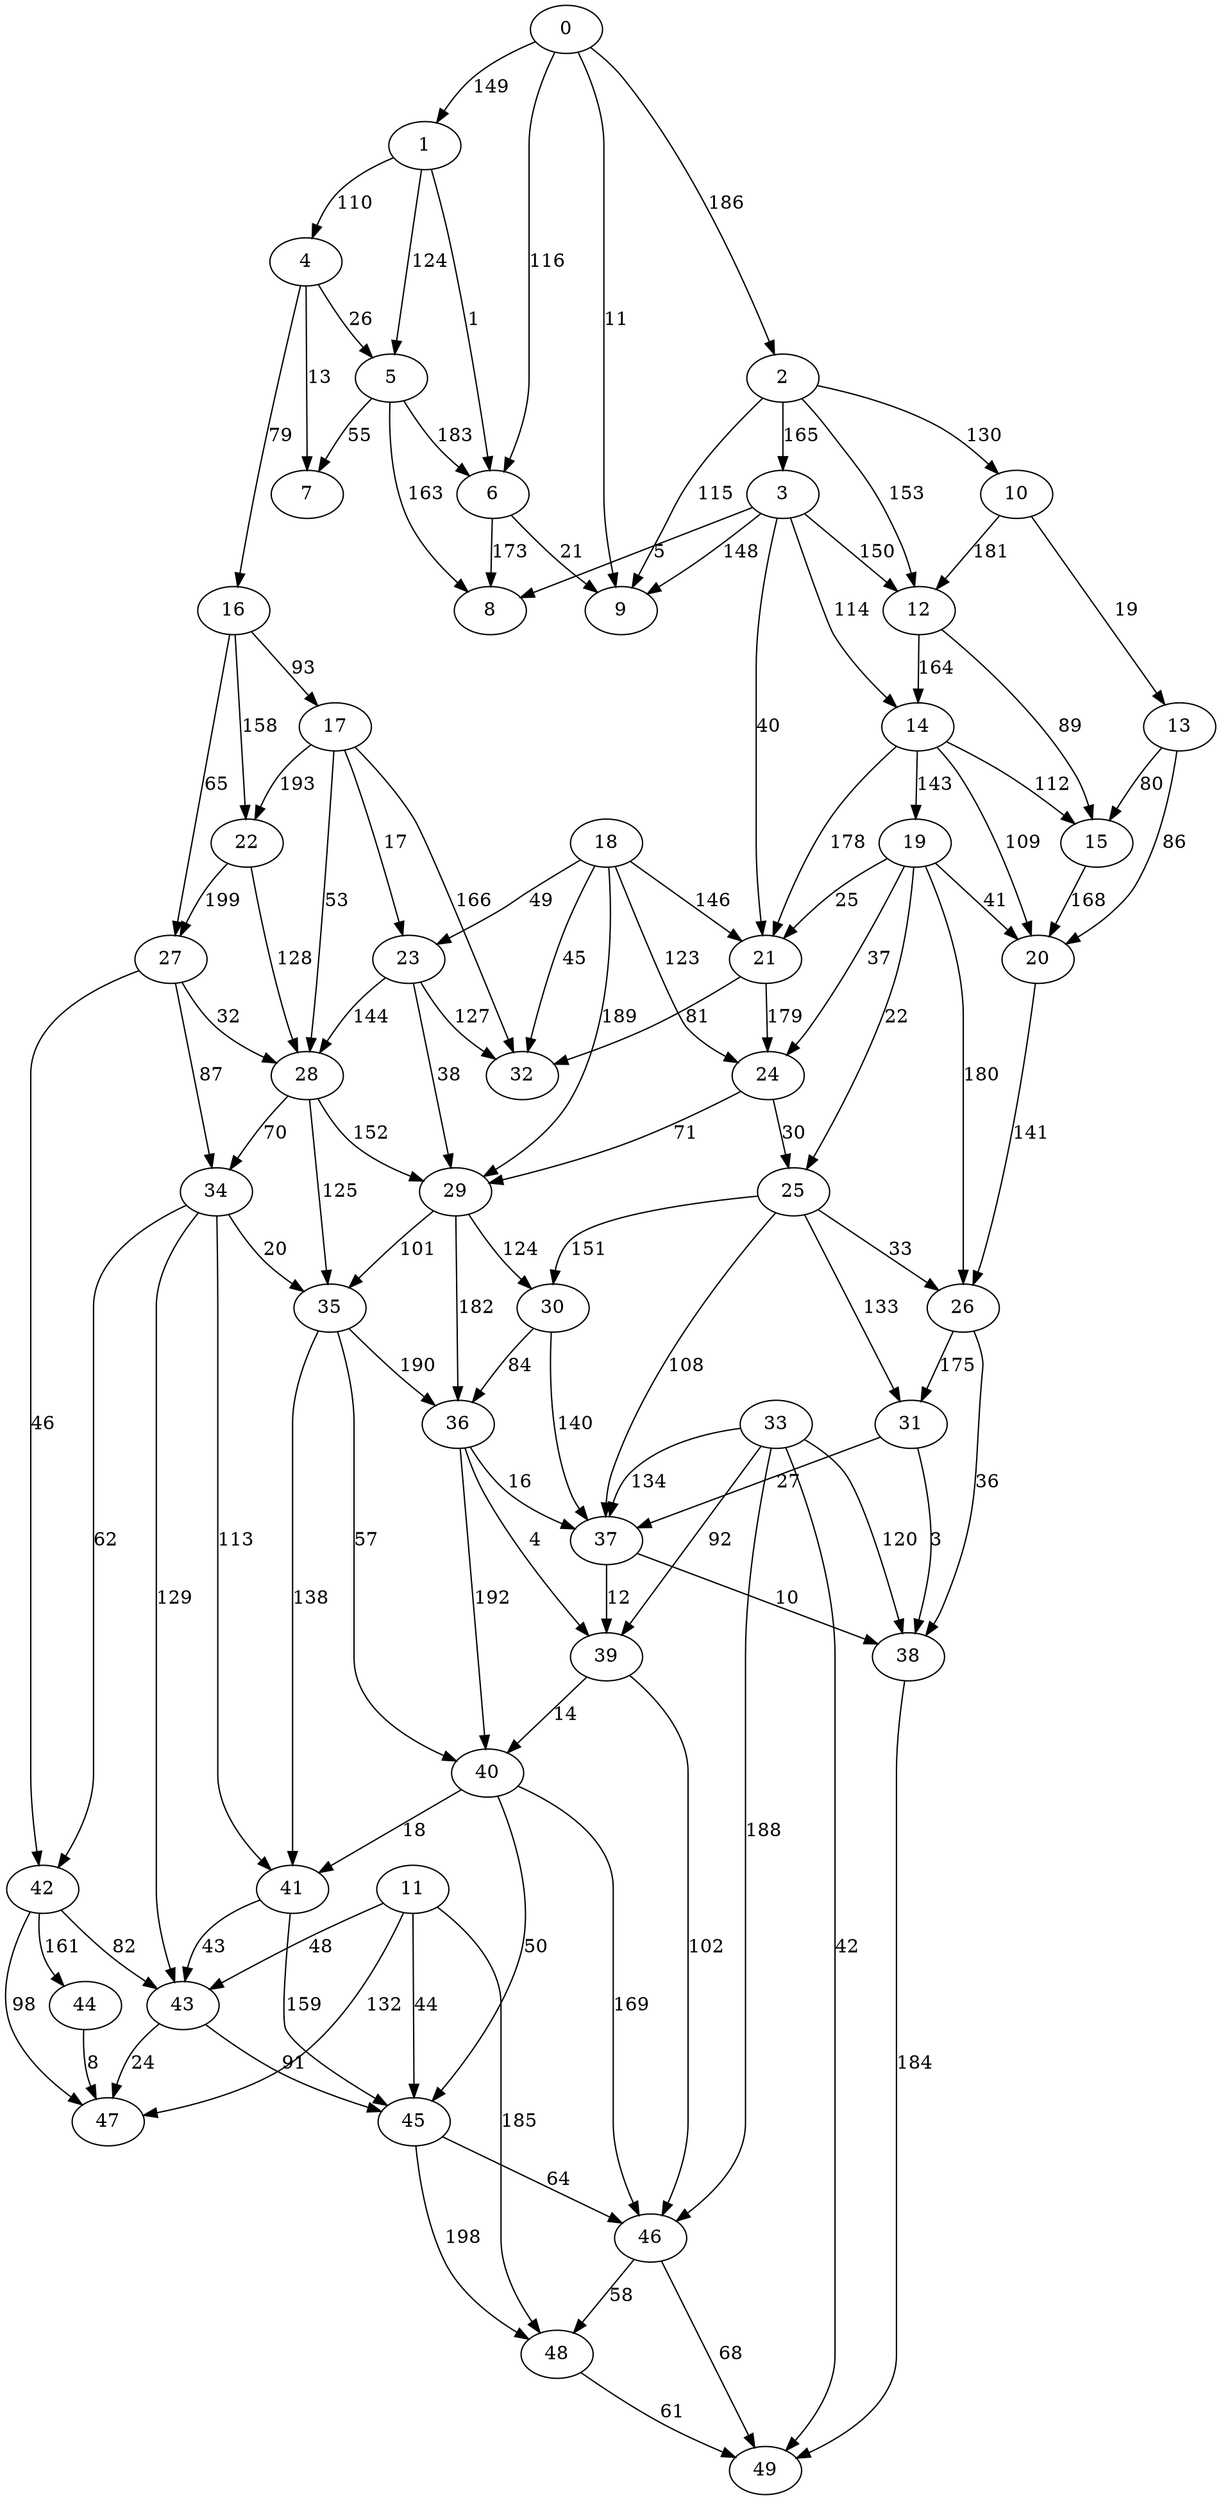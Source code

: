 digraph water {
  0 -> 1      [len = 2, label = 149]
  0 -> 2      [len = 2, label = 186]
  0 -> 6      [len = 2, label = 116]
  0 -> 9      [len = 2, label = 11]
  1 -> 4      [len = 2, label = 110]
  1 -> 5      [len = 2, label = 124]
  1 -> 6      [len = 2, label = 1]
  2 -> 9      [len = 2, label = 115]
  2 -> 3      [len = 2, label = 165]
  2 -> 12     [len = 2, label = 153]
  2 -> 10     [len = 2, label = 130]
  3 -> 9      [len = 2, label = 148]
  3 -> 12     [len = 2, label = 150]
  3 -> 14     [len = 2, label = 114]
  3 -> 21     [len = 2, label = 40]
  3 -> 8      [len = 2, label = 5]
  4 -> 5      [len = 2, label = 26]
  4 -> 7      [len = 2, label = 13]
  4 -> 16     [len = 2, label = 79]
  5 -> 6      [len = 2, label = 183]
  5 -> 8      [len = 2, label = 163]
  5 -> 7      [len = 2, label = 55]
  6 -> 8      [len = 2, label = 173]
  6 -> 9      [len = 2, label = 21]
  10 -> 12    [len = 2, label = 181]
  10 -> 13    [len = 2, label = 19]
  11 -> 47    [len = 2, label = 132]
  11 -> 43    [len = 2, label = 48]
  11 -> 45    [len = 2, label = 44]
  11 -> 48    [len = 2, label = 185]
  12 -> 14    [len = 2, label = 164]
  12 -> 15    [len = 2, label = 89]
  13 -> 15    [len = 2, label = 80]
  13 -> 20    [len = 2, label = 86]
  14 -> 15    [len = 2, label = 112]
  14 -> 20    [len = 2, label = 109]
  14 -> 19    [len = 2, label = 143]
  14 -> 21    [len = 2, label = 178]
  15 -> 20    [len = 2, label = 168]
  16 -> 17    [len = 2, label = 93]
  16 -> 22    [len = 2, label = 158]
  16 -> 27    [len = 2, label = 65]
  17 -> 32    [len = 2, label = 166]
  17 -> 23    [len = 2, label = 17]
  17 -> 28    [len = 2, label = 53]
  17 -> 22    [len = 2, label = 193]
  18 -> 32    [len = 2, label = 45]
  18 -> 21    [len = 2, label = 146]
  18 -> 24    [len = 2, label = 123]
  18 -> 29    [len = 2, label = 189]
  18 -> 23    [len = 2, label = 49]
  19 -> 20    [len = 2, label = 41]
  19 -> 26    [len = 2, label = 180]
  19 -> 25    [len = 2, label = 22]
  19 -> 24    [len = 2, label = 37]
  19 -> 21    [len = 2, label = 25]
  20 -> 26    [len = 2, label = 141]
  21 -> 24    [len = 2, label = 179]
  21 -> 32    [len = 2, label = 81]
  22 -> 28    [len = 2, label = 128]
  22 -> 27    [len = 2, label = 199]
  23 -> 32    [len = 2, label = 127]
  23 -> 29    [len = 2, label = 38]
  23 -> 28    [len = 2, label = 144]
  24 -> 25    [len = 2, label = 30]
  24 -> 29    [len = 2, label = 71]
  25 -> 26    [len = 2, label = 33]
  25 -> 31    [len = 2, label = 133]
  25 -> 37    [len = 2, label = 108]
  25 -> 30    [len = 2, label = 151]
  26 -> 31    [len = 2, label = 175]
  26 -> 38    [len = 2, label = 36]
  27 -> 28    [len = 2, label = 32]
  27 -> 34    [len = 2, label = 87]
  27 -> 42    [len = 2, label = 46]
  28 -> 29    [len = 2, label = 152]
  28 -> 34    [len = 2, label = 70]
  28 -> 35    [len = 2, label = 125]
  29 -> 30    [len = 2, label = 124]
  29 -> 36    [len = 2, label = 182]
  29 -> 35    [len = 2, label = 101]
  30 -> 37    [len = 2, label = 140]
  30 -> 36    [len = 2, label = 84]
  31 -> 38    [len = 2, label = 3]
  31 -> 37    [len = 2, label = 27]
  33 -> 37    [len = 2, label = 134]
  33 -> 38    [len = 2, label = 120]
  33 -> 49    [len = 2, label = 42]
  33 -> 46    [len = 2, label = 188]
  33 -> 39    [len = 2, label = 92]
  34 -> 35    [len = 2, label = 20]
  34 -> 41    [len = 2, label = 113]
  34 -> 43    [len = 2, label = 129]
  34 -> 42    [len = 2, label = 62]
  35 -> 36    [len = 2, label = 190]
  35 -> 40    [len = 2, label = 57]
  35 -> 41    [len = 2, label = 138]
  36 -> 37    [len = 2, label = 16]
  36 -> 39    [len = 2, label = 4]
  36 -> 40    [len = 2, label = 192]
  37 -> 38    [len = 2, label = 10]
  37 -> 39    [len = 2, label = 12]
  38 -> 49    [len = 2, label = 184]
  39 -> 46    [len = 2, label = 102]
  39 -> 40    [len = 2, label = 14]
  40 -> 46    [len = 2, label = 169]
  40 -> 45    [len = 2, label = 50]
  40 -> 41    [len = 2, label = 18]
  41 -> 45    [len = 2, label = 159]
  41 -> 43    [len = 2, label = 43]
  42 -> 43    [len = 2, label = 82]
  42 -> 44    [len = 2, label = 161]
  42 -> 47    [len = 2, label = 98]
  43 -> 45    [len = 2, label = 91]
  43 -> 47    [len = 2, label = 24]
  44 -> 47    [len = 2, label = 8]
  45 -> 46    [len = 2, label = 64]
  45 -> 48    [len = 2, label = 198]
  46 -> 49    [len = 2, label = 68]
  46 -> 48    [len = 2, label = 58]
  48 -> 49    [len = 2, label = 61]
}
